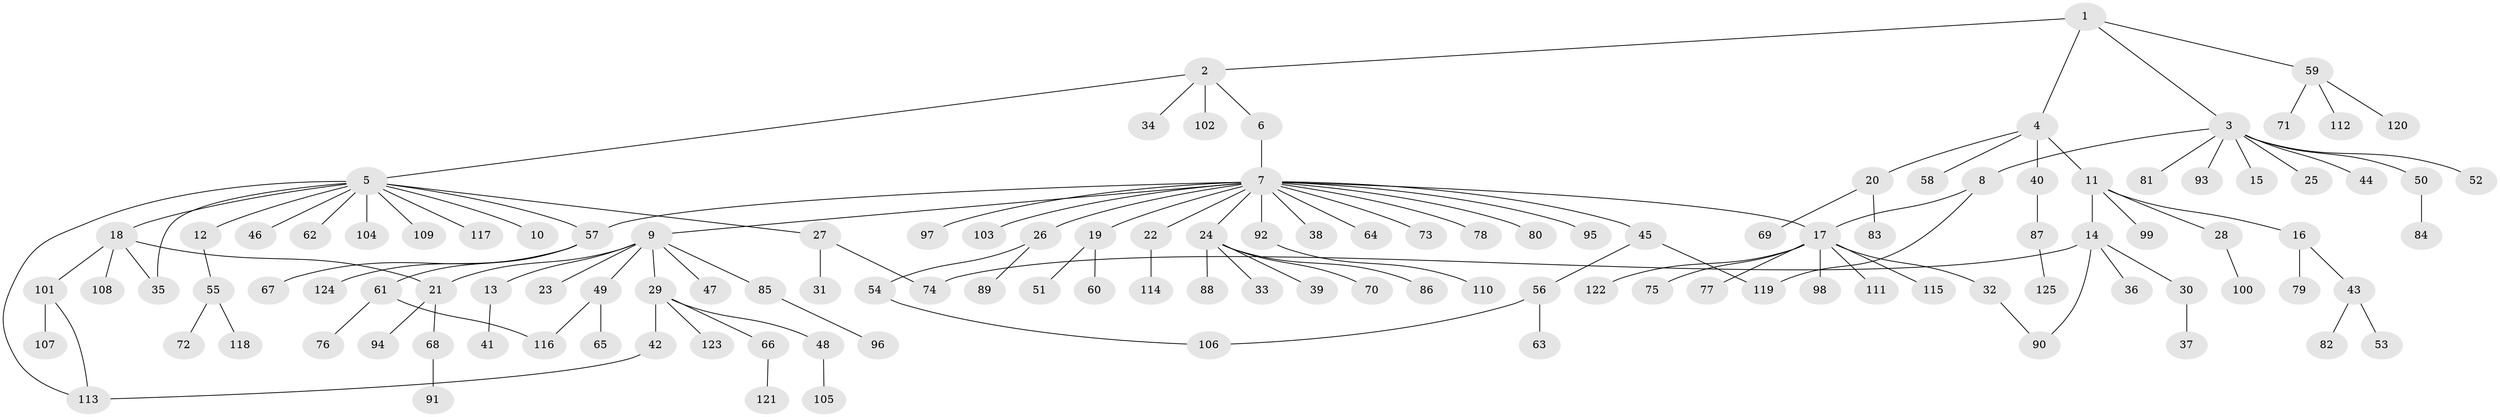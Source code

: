 // Generated by graph-tools (version 1.1) at 2025/26/03/09/25 03:26:04]
// undirected, 125 vertices, 135 edges
graph export_dot {
graph [start="1"]
  node [color=gray90,style=filled];
  1;
  2;
  3;
  4;
  5;
  6;
  7;
  8;
  9;
  10;
  11;
  12;
  13;
  14;
  15;
  16;
  17;
  18;
  19;
  20;
  21;
  22;
  23;
  24;
  25;
  26;
  27;
  28;
  29;
  30;
  31;
  32;
  33;
  34;
  35;
  36;
  37;
  38;
  39;
  40;
  41;
  42;
  43;
  44;
  45;
  46;
  47;
  48;
  49;
  50;
  51;
  52;
  53;
  54;
  55;
  56;
  57;
  58;
  59;
  60;
  61;
  62;
  63;
  64;
  65;
  66;
  67;
  68;
  69;
  70;
  71;
  72;
  73;
  74;
  75;
  76;
  77;
  78;
  79;
  80;
  81;
  82;
  83;
  84;
  85;
  86;
  87;
  88;
  89;
  90;
  91;
  92;
  93;
  94;
  95;
  96;
  97;
  98;
  99;
  100;
  101;
  102;
  103;
  104;
  105;
  106;
  107;
  108;
  109;
  110;
  111;
  112;
  113;
  114;
  115;
  116;
  117;
  118;
  119;
  120;
  121;
  122;
  123;
  124;
  125;
  1 -- 2;
  1 -- 3;
  1 -- 4;
  1 -- 59;
  2 -- 5;
  2 -- 6;
  2 -- 34;
  2 -- 102;
  3 -- 8;
  3 -- 15;
  3 -- 25;
  3 -- 44;
  3 -- 50;
  3 -- 52;
  3 -- 81;
  3 -- 93;
  4 -- 11;
  4 -- 20;
  4 -- 40;
  4 -- 58;
  5 -- 10;
  5 -- 12;
  5 -- 18;
  5 -- 27;
  5 -- 35;
  5 -- 46;
  5 -- 57;
  5 -- 62;
  5 -- 104;
  5 -- 109;
  5 -- 113;
  5 -- 117;
  6 -- 7;
  7 -- 9;
  7 -- 17;
  7 -- 19;
  7 -- 22;
  7 -- 24;
  7 -- 26;
  7 -- 38;
  7 -- 45;
  7 -- 57;
  7 -- 64;
  7 -- 73;
  7 -- 78;
  7 -- 80;
  7 -- 92;
  7 -- 95;
  7 -- 97;
  7 -- 103;
  8 -- 17;
  8 -- 119;
  9 -- 13;
  9 -- 21;
  9 -- 23;
  9 -- 29;
  9 -- 47;
  9 -- 49;
  9 -- 85;
  11 -- 14;
  11 -- 16;
  11 -- 28;
  11 -- 99;
  12 -- 55;
  13 -- 41;
  14 -- 30;
  14 -- 36;
  14 -- 74;
  14 -- 90;
  16 -- 43;
  16 -- 79;
  17 -- 32;
  17 -- 75;
  17 -- 77;
  17 -- 98;
  17 -- 111;
  17 -- 115;
  17 -- 122;
  18 -- 21;
  18 -- 35;
  18 -- 101;
  18 -- 108;
  19 -- 51;
  19 -- 60;
  20 -- 69;
  20 -- 83;
  21 -- 68;
  21 -- 94;
  22 -- 114;
  24 -- 33;
  24 -- 39;
  24 -- 70;
  24 -- 86;
  24 -- 88;
  26 -- 54;
  26 -- 89;
  27 -- 31;
  27 -- 74;
  28 -- 100;
  29 -- 42;
  29 -- 48;
  29 -- 66;
  29 -- 123;
  30 -- 37;
  32 -- 90;
  40 -- 87;
  42 -- 113;
  43 -- 53;
  43 -- 82;
  45 -- 56;
  45 -- 119;
  48 -- 105;
  49 -- 65;
  49 -- 116;
  50 -- 84;
  54 -- 106;
  55 -- 72;
  55 -- 118;
  56 -- 63;
  56 -- 106;
  57 -- 61;
  57 -- 67;
  57 -- 124;
  59 -- 71;
  59 -- 112;
  59 -- 120;
  61 -- 76;
  61 -- 116;
  66 -- 121;
  68 -- 91;
  85 -- 96;
  87 -- 125;
  92 -- 110;
  101 -- 107;
  101 -- 113;
}
